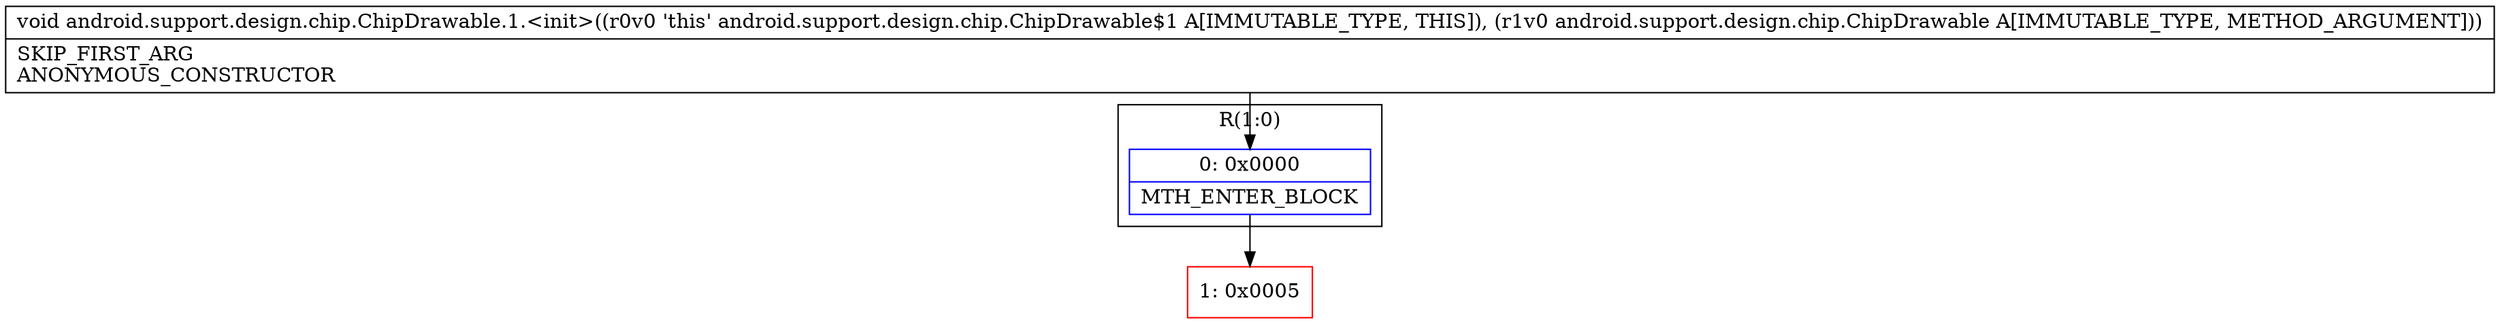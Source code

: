 digraph "CFG forandroid.support.design.chip.ChipDrawable.1.\<init\>(Landroid\/support\/design\/chip\/ChipDrawable;)V" {
subgraph cluster_Region_2121483906 {
label = "R(1:0)";
node [shape=record,color=blue];
Node_0 [shape=record,label="{0\:\ 0x0000|MTH_ENTER_BLOCK\l}"];
}
Node_1 [shape=record,color=red,label="{1\:\ 0x0005}"];
MethodNode[shape=record,label="{void android.support.design.chip.ChipDrawable.1.\<init\>((r0v0 'this' android.support.design.chip.ChipDrawable$1 A[IMMUTABLE_TYPE, THIS]), (r1v0 android.support.design.chip.ChipDrawable A[IMMUTABLE_TYPE, METHOD_ARGUMENT]))  | SKIP_FIRST_ARG\lANONYMOUS_CONSTRUCTOR\l}"];
MethodNode -> Node_0;
Node_0 -> Node_1;
}


